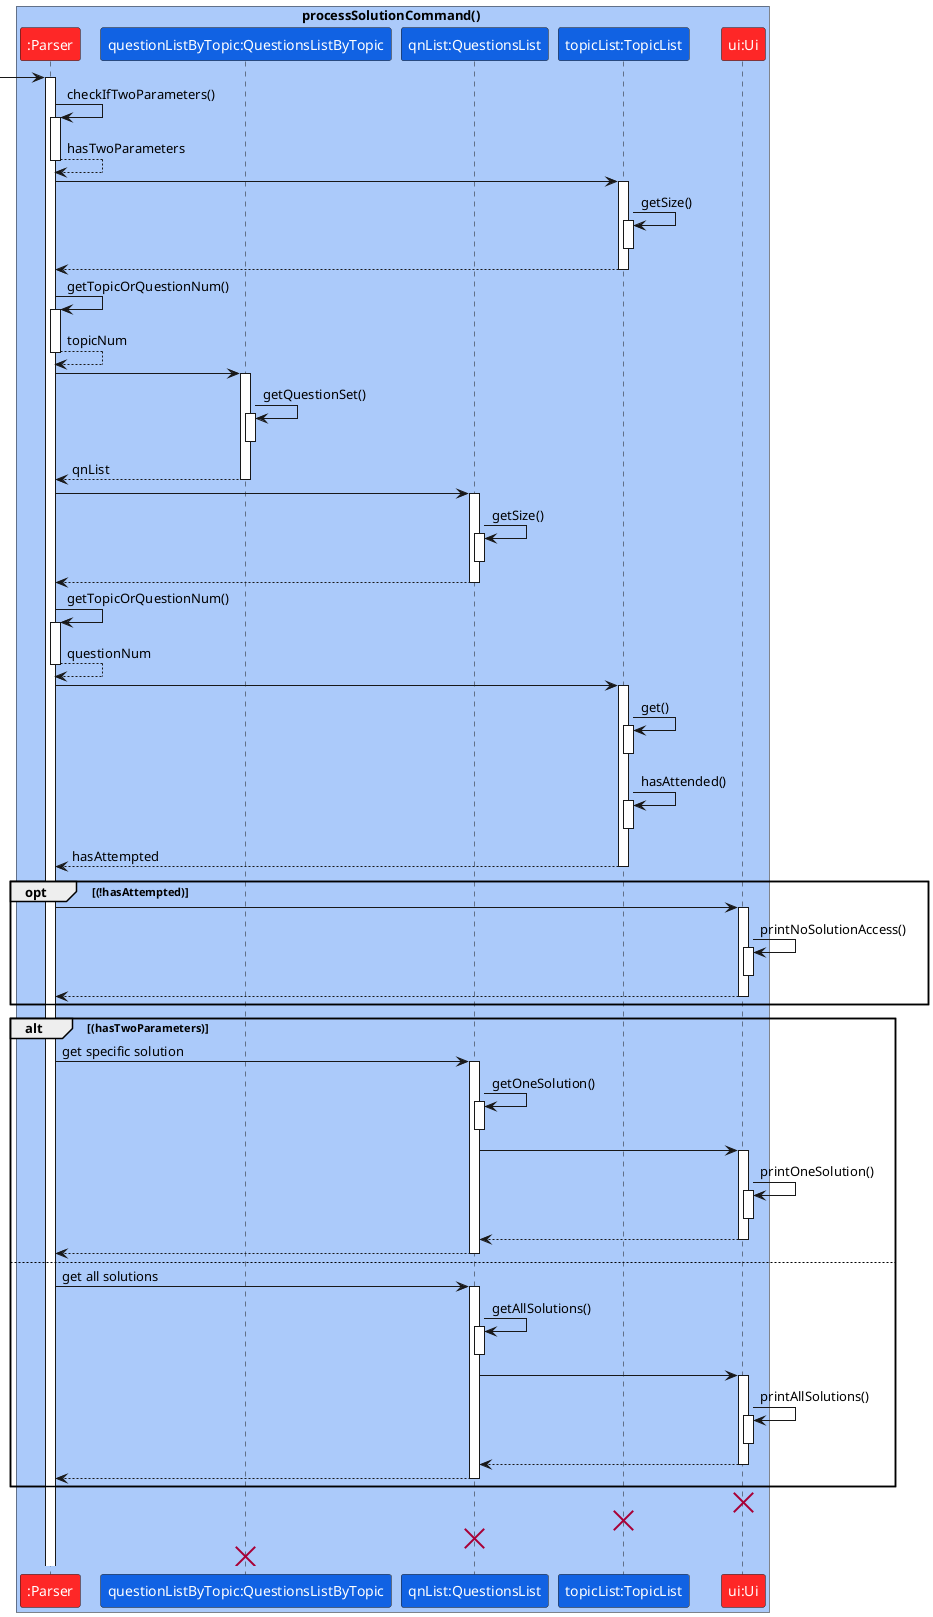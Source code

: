 @startuml
skinparam ParticipantFontColor #FFFFFF

box processSolutionCommand() #ABCAFA
participant ":Parser" as Parser #FE2727
participant "questionListByTopic:QuestionsListByTopic" as QuestionsListByTopic #1162E3
participant "qnList:QuestionsList" as QuestionsList #1162E3
participant "topicList:TopicList" as TopicList #1162E3
participant "ui:Ui" as Ui #FE2727
end box

-> Parser:
activate Parser

Parser -> Parser : checkIfTwoParameters()
activate Parser
Parser --> Parser : hasTwoParameters
deactivate Parser

Parser -> TopicList
activate TopicList
TopicList -> TopicList : getSize()
activate TopicList
deactivate TopicList
TopicList --> Parser
deactivate TopicList

Parser -> Parser : getTopicOrQuestionNum()
activate Parser
Parser --> Parser : topicNum
deactivate Parser

Parser -> QuestionsListByTopic
activate QuestionsListByTopic
QuestionsListByTopic -> QuestionsListByTopic : getQuestionSet()
activate QuestionsListByTopic
deactivate QuestionsListByTopic

QuestionsListByTopic --> Parser : qnList
deactivate QuestionsListByTopic

Parser -> QuestionsList
activate QuestionsList
QuestionsList -> QuestionsList : getSize()
activate QuestionsList
deactivate QuestionsList
QuestionsList--> Parser
deactivate QuestionsList

Parser -> Parser : getTopicOrQuestionNum()
activate Parser
Parser --> Parser : questionNum
deactivate Parser

Parser -> TopicList
activate TopicList
TopicList -> TopicList : get()
activate TopicList
deactivate TopicList

TopicList -> TopicList : hasAttended()
activate TopicList
deactivate TopicList

TopicList --> Parser : hasAttempted
deactivate TopicList

opt (!hasAttempted)
    Parser -> Ui
    activate Ui

    Ui -> Ui: printNoSolutionAccess()
    activate Ui
    deactivate Ui

    Ui --> Parser
    deactivate Ui
end

alt (hasTwoParameters)
    Parser -> QuestionsList : get specific solution
    activate QuestionsList

    QuestionsList -> QuestionsList : getOneSolution()
    activate QuestionsList
    deactivate QuestionsList

    QuestionsList -> Ui
    activate Ui
    Ui -> Ui : printOneSolution()
    activate Ui
    deactivate Ui
    Ui --> QuestionsList
    deactivate Ui
    QuestionsList --> Parser
    deactivate QuestionsList
else
    Parser -> QuestionsList : get all solutions
    activate QuestionsList

    QuestionsList -> QuestionsList : getAllSolutions()
    activate QuestionsList
    deactivate QuestionsList

    QuestionsList -> Ui
    activate Ui
    Ui -> Ui : printAllSolutions()
    activate Ui
    deactivate Ui
    Ui --> QuestionsList :
    deactivate Ui
    QuestionsList --> Parser
    deactivate QuestionsList
end

destroy Ui
destroy TopicList
destroy QuestionsList
destroy QuestionsListByTopic

@enduml
